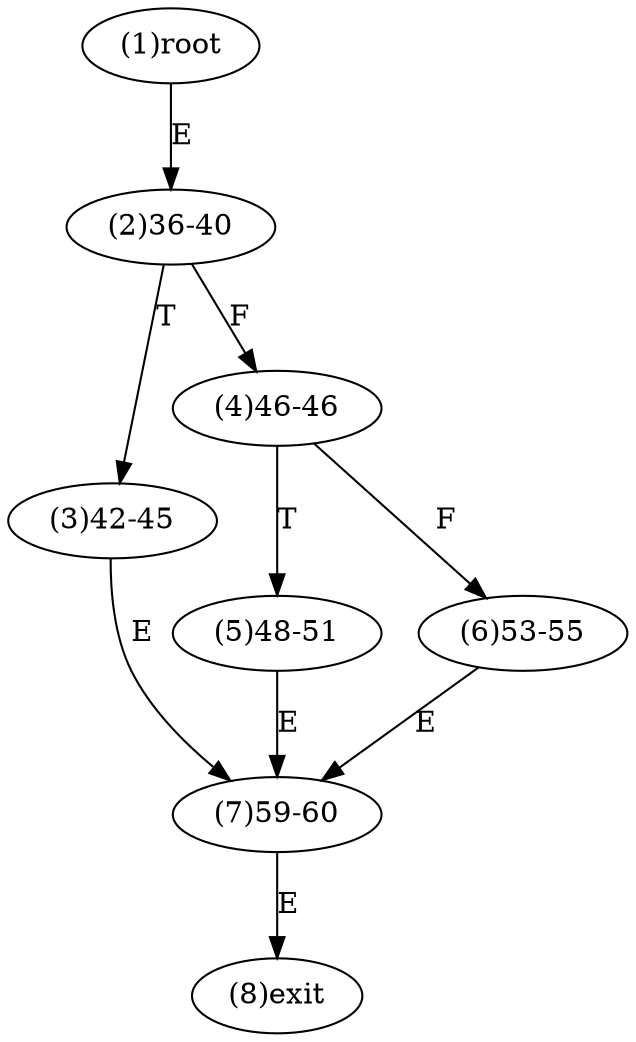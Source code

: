 digraph "" { 
1[ label="(1)root"];
2[ label="(2)36-40"];
3[ label="(3)42-45"];
4[ label="(4)46-46"];
5[ label="(5)48-51"];
6[ label="(6)53-55"];
7[ label="(7)59-60"];
8[ label="(8)exit"];
1->2[ label="E"];
2->4[ label="F"];
2->3[ label="T"];
3->7[ label="E"];
4->6[ label="F"];
4->5[ label="T"];
5->7[ label="E"];
6->7[ label="E"];
7->8[ label="E"];
}